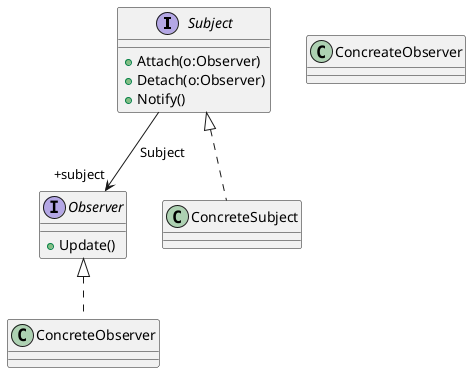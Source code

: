 @startuml

interface Subject{
    +Attach(o:Observer)
    +Detach(o:Observer)
    +Notify()
}
interface Observer{
    +Update()
}
class ConcreteSubject{
}
class ConcreateObserver{
}
Subject --> "+subject" Observer:Subject
Subject <|.. ConcreteSubject
Observer <|.. ConcreteObserver


@enduml